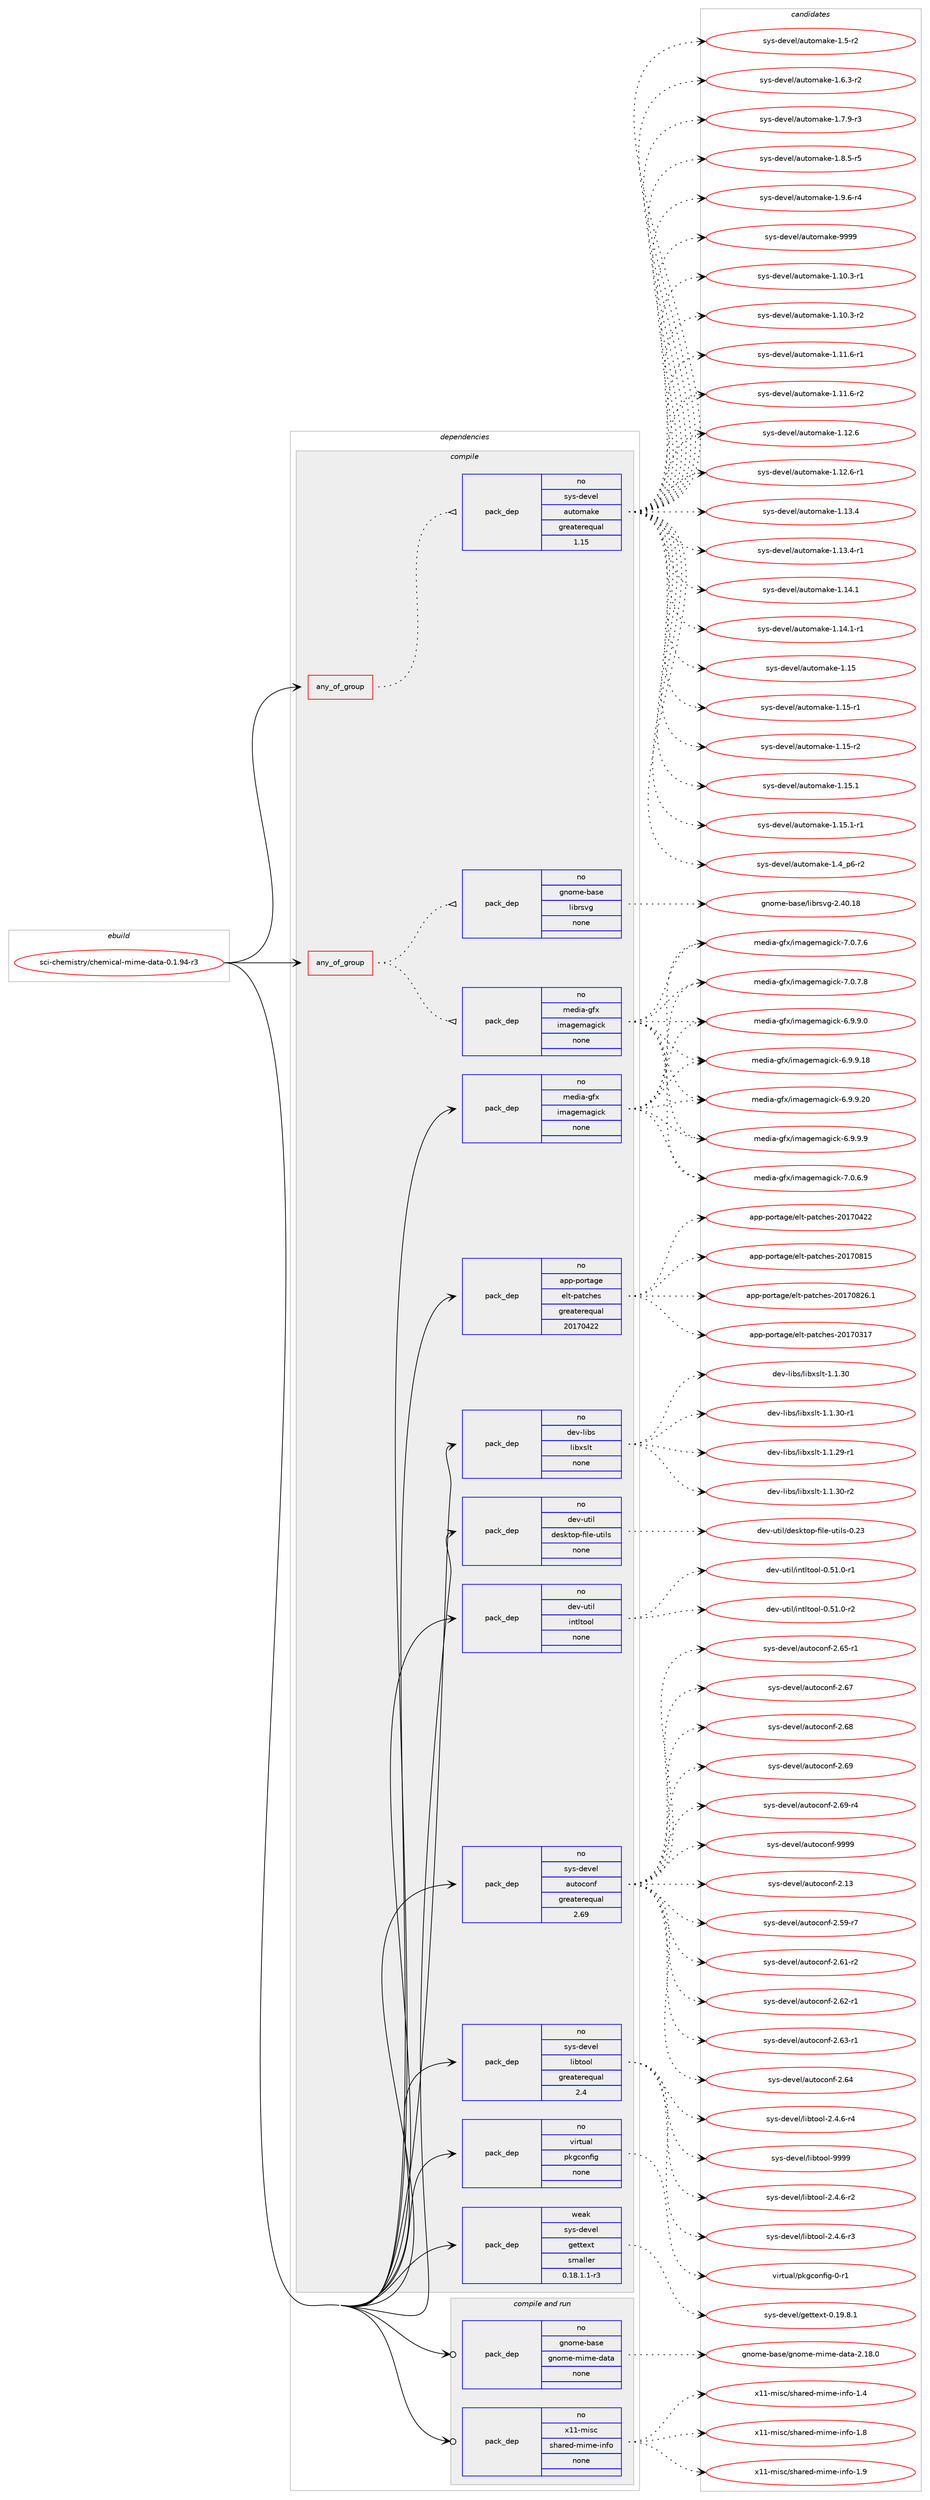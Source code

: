 digraph prolog {

# *************
# Graph options
# *************

newrank=true;
concentrate=true;
compound=true;
graph [rankdir=LR,fontname=Helvetica,fontsize=10,ranksep=1.5];#, ranksep=2.5, nodesep=0.2];
edge  [arrowhead=vee];
node  [fontname=Helvetica,fontsize=10];

# **********
# The ebuild
# **********

subgraph cluster_leftcol {
color=gray;
rank=same;
label=<<i>ebuild</i>>;
id [label="sci-chemistry/chemical-mime-data-0.1.94-r3", color=red, width=4, href="../sci-chemistry/chemical-mime-data-0.1.94-r3.svg"];
}

# ****************
# The dependencies
# ****************

subgraph cluster_midcol {
color=gray;
label=<<i>dependencies</i>>;
subgraph cluster_compile {
fillcolor="#eeeeee";
style=filled;
label=<<i>compile</i>>;
subgraph any7506 {
dependency445955 [label=<<TABLE BORDER="0" CELLBORDER="1" CELLSPACING="0" CELLPADDING="4"><TR><TD CELLPADDING="10">any_of_group</TD></TR></TABLE>>, shape=none, color=red];subgraph pack328671 {
dependency445956 [label=<<TABLE BORDER="0" CELLBORDER="1" CELLSPACING="0" CELLPADDING="4" WIDTH="220"><TR><TD ROWSPAN="6" CELLPADDING="30">pack_dep</TD></TR><TR><TD WIDTH="110">no</TD></TR><TR><TD>gnome-base</TD></TR><TR><TD>librsvg</TD></TR><TR><TD>none</TD></TR><TR><TD></TD></TR></TABLE>>, shape=none, color=blue];
}
dependency445955:e -> dependency445956:w [weight=20,style="dotted",arrowhead="oinv"];
subgraph pack328672 {
dependency445957 [label=<<TABLE BORDER="0" CELLBORDER="1" CELLSPACING="0" CELLPADDING="4" WIDTH="220"><TR><TD ROWSPAN="6" CELLPADDING="30">pack_dep</TD></TR><TR><TD WIDTH="110">no</TD></TR><TR><TD>media-gfx</TD></TR><TR><TD>imagemagick</TD></TR><TR><TD>none</TD></TR><TR><TD></TD></TR></TABLE>>, shape=none, color=blue];
}
dependency445955:e -> dependency445957:w [weight=20,style="dotted",arrowhead="oinv"];
}
id:e -> dependency445955:w [weight=20,style="solid",arrowhead="vee"];
subgraph any7507 {
dependency445958 [label=<<TABLE BORDER="0" CELLBORDER="1" CELLSPACING="0" CELLPADDING="4"><TR><TD CELLPADDING="10">any_of_group</TD></TR></TABLE>>, shape=none, color=red];subgraph pack328673 {
dependency445959 [label=<<TABLE BORDER="0" CELLBORDER="1" CELLSPACING="0" CELLPADDING="4" WIDTH="220"><TR><TD ROWSPAN="6" CELLPADDING="30">pack_dep</TD></TR><TR><TD WIDTH="110">no</TD></TR><TR><TD>sys-devel</TD></TR><TR><TD>automake</TD></TR><TR><TD>greaterequal</TD></TR><TR><TD>1.15</TD></TR></TABLE>>, shape=none, color=blue];
}
dependency445958:e -> dependency445959:w [weight=20,style="dotted",arrowhead="oinv"];
}
id:e -> dependency445958:w [weight=20,style="solid",arrowhead="vee"];
subgraph pack328674 {
dependency445960 [label=<<TABLE BORDER="0" CELLBORDER="1" CELLSPACING="0" CELLPADDING="4" WIDTH="220"><TR><TD ROWSPAN="6" CELLPADDING="30">pack_dep</TD></TR><TR><TD WIDTH="110">no</TD></TR><TR><TD>app-portage</TD></TR><TR><TD>elt-patches</TD></TR><TR><TD>greaterequal</TD></TR><TR><TD>20170422</TD></TR></TABLE>>, shape=none, color=blue];
}
id:e -> dependency445960:w [weight=20,style="solid",arrowhead="vee"];
subgraph pack328675 {
dependency445961 [label=<<TABLE BORDER="0" CELLBORDER="1" CELLSPACING="0" CELLPADDING="4" WIDTH="220"><TR><TD ROWSPAN="6" CELLPADDING="30">pack_dep</TD></TR><TR><TD WIDTH="110">no</TD></TR><TR><TD>dev-libs</TD></TR><TR><TD>libxslt</TD></TR><TR><TD>none</TD></TR><TR><TD></TD></TR></TABLE>>, shape=none, color=blue];
}
id:e -> dependency445961:w [weight=20,style="solid",arrowhead="vee"];
subgraph pack328676 {
dependency445962 [label=<<TABLE BORDER="0" CELLBORDER="1" CELLSPACING="0" CELLPADDING="4" WIDTH="220"><TR><TD ROWSPAN="6" CELLPADDING="30">pack_dep</TD></TR><TR><TD WIDTH="110">no</TD></TR><TR><TD>dev-util</TD></TR><TR><TD>desktop-file-utils</TD></TR><TR><TD>none</TD></TR><TR><TD></TD></TR></TABLE>>, shape=none, color=blue];
}
id:e -> dependency445962:w [weight=20,style="solid",arrowhead="vee"];
subgraph pack328677 {
dependency445963 [label=<<TABLE BORDER="0" CELLBORDER="1" CELLSPACING="0" CELLPADDING="4" WIDTH="220"><TR><TD ROWSPAN="6" CELLPADDING="30">pack_dep</TD></TR><TR><TD WIDTH="110">no</TD></TR><TR><TD>dev-util</TD></TR><TR><TD>intltool</TD></TR><TR><TD>none</TD></TR><TR><TD></TD></TR></TABLE>>, shape=none, color=blue];
}
id:e -> dependency445963:w [weight=20,style="solid",arrowhead="vee"];
subgraph pack328678 {
dependency445964 [label=<<TABLE BORDER="0" CELLBORDER="1" CELLSPACING="0" CELLPADDING="4" WIDTH="220"><TR><TD ROWSPAN="6" CELLPADDING="30">pack_dep</TD></TR><TR><TD WIDTH="110">no</TD></TR><TR><TD>media-gfx</TD></TR><TR><TD>imagemagick</TD></TR><TR><TD>none</TD></TR><TR><TD></TD></TR></TABLE>>, shape=none, color=blue];
}
id:e -> dependency445964:w [weight=20,style="solid",arrowhead="vee"];
subgraph pack328679 {
dependency445965 [label=<<TABLE BORDER="0" CELLBORDER="1" CELLSPACING="0" CELLPADDING="4" WIDTH="220"><TR><TD ROWSPAN="6" CELLPADDING="30">pack_dep</TD></TR><TR><TD WIDTH="110">no</TD></TR><TR><TD>sys-devel</TD></TR><TR><TD>autoconf</TD></TR><TR><TD>greaterequal</TD></TR><TR><TD>2.69</TD></TR></TABLE>>, shape=none, color=blue];
}
id:e -> dependency445965:w [weight=20,style="solid",arrowhead="vee"];
subgraph pack328680 {
dependency445966 [label=<<TABLE BORDER="0" CELLBORDER="1" CELLSPACING="0" CELLPADDING="4" WIDTH="220"><TR><TD ROWSPAN="6" CELLPADDING="30">pack_dep</TD></TR><TR><TD WIDTH="110">no</TD></TR><TR><TD>sys-devel</TD></TR><TR><TD>libtool</TD></TR><TR><TD>greaterequal</TD></TR><TR><TD>2.4</TD></TR></TABLE>>, shape=none, color=blue];
}
id:e -> dependency445966:w [weight=20,style="solid",arrowhead="vee"];
subgraph pack328681 {
dependency445967 [label=<<TABLE BORDER="0" CELLBORDER="1" CELLSPACING="0" CELLPADDING="4" WIDTH="220"><TR><TD ROWSPAN="6" CELLPADDING="30">pack_dep</TD></TR><TR><TD WIDTH="110">no</TD></TR><TR><TD>virtual</TD></TR><TR><TD>pkgconfig</TD></TR><TR><TD>none</TD></TR><TR><TD></TD></TR></TABLE>>, shape=none, color=blue];
}
id:e -> dependency445967:w [weight=20,style="solid",arrowhead="vee"];
subgraph pack328682 {
dependency445968 [label=<<TABLE BORDER="0" CELLBORDER="1" CELLSPACING="0" CELLPADDING="4" WIDTH="220"><TR><TD ROWSPAN="6" CELLPADDING="30">pack_dep</TD></TR><TR><TD WIDTH="110">weak</TD></TR><TR><TD>sys-devel</TD></TR><TR><TD>gettext</TD></TR><TR><TD>smaller</TD></TR><TR><TD>0.18.1.1-r3</TD></TR></TABLE>>, shape=none, color=blue];
}
id:e -> dependency445968:w [weight=20,style="solid",arrowhead="vee"];
}
subgraph cluster_compileandrun {
fillcolor="#eeeeee";
style=filled;
label=<<i>compile and run</i>>;
subgraph pack328683 {
dependency445969 [label=<<TABLE BORDER="0" CELLBORDER="1" CELLSPACING="0" CELLPADDING="4" WIDTH="220"><TR><TD ROWSPAN="6" CELLPADDING="30">pack_dep</TD></TR><TR><TD WIDTH="110">no</TD></TR><TR><TD>gnome-base</TD></TR><TR><TD>gnome-mime-data</TD></TR><TR><TD>none</TD></TR><TR><TD></TD></TR></TABLE>>, shape=none, color=blue];
}
id:e -> dependency445969:w [weight=20,style="solid",arrowhead="odotvee"];
subgraph pack328684 {
dependency445970 [label=<<TABLE BORDER="0" CELLBORDER="1" CELLSPACING="0" CELLPADDING="4" WIDTH="220"><TR><TD ROWSPAN="6" CELLPADDING="30">pack_dep</TD></TR><TR><TD WIDTH="110">no</TD></TR><TR><TD>x11-misc</TD></TR><TR><TD>shared-mime-info</TD></TR><TR><TD>none</TD></TR><TR><TD></TD></TR></TABLE>>, shape=none, color=blue];
}
id:e -> dependency445970:w [weight=20,style="solid",arrowhead="odotvee"];
}
subgraph cluster_run {
fillcolor="#eeeeee";
style=filled;
label=<<i>run</i>>;
}
}

# **************
# The candidates
# **************

subgraph cluster_choices {
rank=same;
color=gray;
label=<<i>candidates</i>>;

subgraph choice328671 {
color=black;
nodesep=1;
choice10311011110910145989711510147108105981141151181034550465248464956 [label="gnome-base/librsvg-2.40.18", color=red, width=4,href="../gnome-base/librsvg-2.40.18.svg"];
dependency445956:e -> choice10311011110910145989711510147108105981141151181034550465248464956:w [style=dotted,weight="100"];
}
subgraph choice328672 {
color=black;
nodesep=1;
choice1091011001059745103102120471051099710310110997103105991074554465746574648 [label="media-gfx/imagemagick-6.9.9.0", color=red, width=4,href="../media-gfx/imagemagick-6.9.9.0.svg"];
choice109101100105974510310212047105109971031011099710310599107455446574657464956 [label="media-gfx/imagemagick-6.9.9.18", color=red, width=4,href="../media-gfx/imagemagick-6.9.9.18.svg"];
choice109101100105974510310212047105109971031011099710310599107455446574657465048 [label="media-gfx/imagemagick-6.9.9.20", color=red, width=4,href="../media-gfx/imagemagick-6.9.9.20.svg"];
choice1091011001059745103102120471051099710310110997103105991074554465746574657 [label="media-gfx/imagemagick-6.9.9.9", color=red, width=4,href="../media-gfx/imagemagick-6.9.9.9.svg"];
choice1091011001059745103102120471051099710310110997103105991074555464846544657 [label="media-gfx/imagemagick-7.0.6.9", color=red, width=4,href="../media-gfx/imagemagick-7.0.6.9.svg"];
choice1091011001059745103102120471051099710310110997103105991074555464846554654 [label="media-gfx/imagemagick-7.0.7.6", color=red, width=4,href="../media-gfx/imagemagick-7.0.7.6.svg"];
choice1091011001059745103102120471051099710310110997103105991074555464846554656 [label="media-gfx/imagemagick-7.0.7.8", color=red, width=4,href="../media-gfx/imagemagick-7.0.7.8.svg"];
dependency445957:e -> choice1091011001059745103102120471051099710310110997103105991074554465746574648:w [style=dotted,weight="100"];
dependency445957:e -> choice109101100105974510310212047105109971031011099710310599107455446574657464956:w [style=dotted,weight="100"];
dependency445957:e -> choice109101100105974510310212047105109971031011099710310599107455446574657465048:w [style=dotted,weight="100"];
dependency445957:e -> choice1091011001059745103102120471051099710310110997103105991074554465746574657:w [style=dotted,weight="100"];
dependency445957:e -> choice1091011001059745103102120471051099710310110997103105991074555464846544657:w [style=dotted,weight="100"];
dependency445957:e -> choice1091011001059745103102120471051099710310110997103105991074555464846554654:w [style=dotted,weight="100"];
dependency445957:e -> choice1091011001059745103102120471051099710310110997103105991074555464846554656:w [style=dotted,weight="100"];
}
subgraph choice328673 {
color=black;
nodesep=1;
choice11512111545100101118101108479711711611110997107101454946494846514511449 [label="sys-devel/automake-1.10.3-r1", color=red, width=4,href="../sys-devel/automake-1.10.3-r1.svg"];
choice11512111545100101118101108479711711611110997107101454946494846514511450 [label="sys-devel/automake-1.10.3-r2", color=red, width=4,href="../sys-devel/automake-1.10.3-r2.svg"];
choice11512111545100101118101108479711711611110997107101454946494946544511449 [label="sys-devel/automake-1.11.6-r1", color=red, width=4,href="../sys-devel/automake-1.11.6-r1.svg"];
choice11512111545100101118101108479711711611110997107101454946494946544511450 [label="sys-devel/automake-1.11.6-r2", color=red, width=4,href="../sys-devel/automake-1.11.6-r2.svg"];
choice1151211154510010111810110847971171161111099710710145494649504654 [label="sys-devel/automake-1.12.6", color=red, width=4,href="../sys-devel/automake-1.12.6.svg"];
choice11512111545100101118101108479711711611110997107101454946495046544511449 [label="sys-devel/automake-1.12.6-r1", color=red, width=4,href="../sys-devel/automake-1.12.6-r1.svg"];
choice1151211154510010111810110847971171161111099710710145494649514652 [label="sys-devel/automake-1.13.4", color=red, width=4,href="../sys-devel/automake-1.13.4.svg"];
choice11512111545100101118101108479711711611110997107101454946495146524511449 [label="sys-devel/automake-1.13.4-r1", color=red, width=4,href="../sys-devel/automake-1.13.4-r1.svg"];
choice1151211154510010111810110847971171161111099710710145494649524649 [label="sys-devel/automake-1.14.1", color=red, width=4,href="../sys-devel/automake-1.14.1.svg"];
choice11512111545100101118101108479711711611110997107101454946495246494511449 [label="sys-devel/automake-1.14.1-r1", color=red, width=4,href="../sys-devel/automake-1.14.1-r1.svg"];
choice115121115451001011181011084797117116111109971071014549464953 [label="sys-devel/automake-1.15", color=red, width=4,href="../sys-devel/automake-1.15.svg"];
choice1151211154510010111810110847971171161111099710710145494649534511449 [label="sys-devel/automake-1.15-r1", color=red, width=4,href="../sys-devel/automake-1.15-r1.svg"];
choice1151211154510010111810110847971171161111099710710145494649534511450 [label="sys-devel/automake-1.15-r2", color=red, width=4,href="../sys-devel/automake-1.15-r2.svg"];
choice1151211154510010111810110847971171161111099710710145494649534649 [label="sys-devel/automake-1.15.1", color=red, width=4,href="../sys-devel/automake-1.15.1.svg"];
choice11512111545100101118101108479711711611110997107101454946495346494511449 [label="sys-devel/automake-1.15.1-r1", color=red, width=4,href="../sys-devel/automake-1.15.1-r1.svg"];
choice115121115451001011181011084797117116111109971071014549465295112544511450 [label="sys-devel/automake-1.4_p6-r2", color=red, width=4,href="../sys-devel/automake-1.4_p6-r2.svg"];
choice11512111545100101118101108479711711611110997107101454946534511450 [label="sys-devel/automake-1.5-r2", color=red, width=4,href="../sys-devel/automake-1.5-r2.svg"];
choice115121115451001011181011084797117116111109971071014549465446514511450 [label="sys-devel/automake-1.6.3-r2", color=red, width=4,href="../sys-devel/automake-1.6.3-r2.svg"];
choice115121115451001011181011084797117116111109971071014549465546574511451 [label="sys-devel/automake-1.7.9-r3", color=red, width=4,href="../sys-devel/automake-1.7.9-r3.svg"];
choice115121115451001011181011084797117116111109971071014549465646534511453 [label="sys-devel/automake-1.8.5-r5", color=red, width=4,href="../sys-devel/automake-1.8.5-r5.svg"];
choice115121115451001011181011084797117116111109971071014549465746544511452 [label="sys-devel/automake-1.9.6-r4", color=red, width=4,href="../sys-devel/automake-1.9.6-r4.svg"];
choice115121115451001011181011084797117116111109971071014557575757 [label="sys-devel/automake-9999", color=red, width=4,href="../sys-devel/automake-9999.svg"];
dependency445959:e -> choice11512111545100101118101108479711711611110997107101454946494846514511449:w [style=dotted,weight="100"];
dependency445959:e -> choice11512111545100101118101108479711711611110997107101454946494846514511450:w [style=dotted,weight="100"];
dependency445959:e -> choice11512111545100101118101108479711711611110997107101454946494946544511449:w [style=dotted,weight="100"];
dependency445959:e -> choice11512111545100101118101108479711711611110997107101454946494946544511450:w [style=dotted,weight="100"];
dependency445959:e -> choice1151211154510010111810110847971171161111099710710145494649504654:w [style=dotted,weight="100"];
dependency445959:e -> choice11512111545100101118101108479711711611110997107101454946495046544511449:w [style=dotted,weight="100"];
dependency445959:e -> choice1151211154510010111810110847971171161111099710710145494649514652:w [style=dotted,weight="100"];
dependency445959:e -> choice11512111545100101118101108479711711611110997107101454946495146524511449:w [style=dotted,weight="100"];
dependency445959:e -> choice1151211154510010111810110847971171161111099710710145494649524649:w [style=dotted,weight="100"];
dependency445959:e -> choice11512111545100101118101108479711711611110997107101454946495246494511449:w [style=dotted,weight="100"];
dependency445959:e -> choice115121115451001011181011084797117116111109971071014549464953:w [style=dotted,weight="100"];
dependency445959:e -> choice1151211154510010111810110847971171161111099710710145494649534511449:w [style=dotted,weight="100"];
dependency445959:e -> choice1151211154510010111810110847971171161111099710710145494649534511450:w [style=dotted,weight="100"];
dependency445959:e -> choice1151211154510010111810110847971171161111099710710145494649534649:w [style=dotted,weight="100"];
dependency445959:e -> choice11512111545100101118101108479711711611110997107101454946495346494511449:w [style=dotted,weight="100"];
dependency445959:e -> choice115121115451001011181011084797117116111109971071014549465295112544511450:w [style=dotted,weight="100"];
dependency445959:e -> choice11512111545100101118101108479711711611110997107101454946534511450:w [style=dotted,weight="100"];
dependency445959:e -> choice115121115451001011181011084797117116111109971071014549465446514511450:w [style=dotted,weight="100"];
dependency445959:e -> choice115121115451001011181011084797117116111109971071014549465546574511451:w [style=dotted,weight="100"];
dependency445959:e -> choice115121115451001011181011084797117116111109971071014549465646534511453:w [style=dotted,weight="100"];
dependency445959:e -> choice115121115451001011181011084797117116111109971071014549465746544511452:w [style=dotted,weight="100"];
dependency445959:e -> choice115121115451001011181011084797117116111109971071014557575757:w [style=dotted,weight="100"];
}
subgraph choice328674 {
color=black;
nodesep=1;
choice97112112451121111141169710310147101108116451129711699104101115455048495548514955 [label="app-portage/elt-patches-20170317", color=red, width=4,href="../app-portage/elt-patches-20170317.svg"];
choice97112112451121111141169710310147101108116451129711699104101115455048495548525050 [label="app-portage/elt-patches-20170422", color=red, width=4,href="../app-portage/elt-patches-20170422.svg"];
choice97112112451121111141169710310147101108116451129711699104101115455048495548564953 [label="app-portage/elt-patches-20170815", color=red, width=4,href="../app-portage/elt-patches-20170815.svg"];
choice971121124511211111411697103101471011081164511297116991041011154550484955485650544649 [label="app-portage/elt-patches-20170826.1", color=red, width=4,href="../app-portage/elt-patches-20170826.1.svg"];
dependency445960:e -> choice97112112451121111141169710310147101108116451129711699104101115455048495548514955:w [style=dotted,weight="100"];
dependency445960:e -> choice97112112451121111141169710310147101108116451129711699104101115455048495548525050:w [style=dotted,weight="100"];
dependency445960:e -> choice97112112451121111141169710310147101108116451129711699104101115455048495548564953:w [style=dotted,weight="100"];
dependency445960:e -> choice971121124511211111411697103101471011081164511297116991041011154550484955485650544649:w [style=dotted,weight="100"];
}
subgraph choice328675 {
color=black;
nodesep=1;
choice10010111845108105981154710810598120115108116454946494650574511449 [label="dev-libs/libxslt-1.1.29-r1", color=red, width=4,href="../dev-libs/libxslt-1.1.29-r1.svg"];
choice1001011184510810598115471081059812011510811645494649465148 [label="dev-libs/libxslt-1.1.30", color=red, width=4,href="../dev-libs/libxslt-1.1.30.svg"];
choice10010111845108105981154710810598120115108116454946494651484511449 [label="dev-libs/libxslt-1.1.30-r1", color=red, width=4,href="../dev-libs/libxslt-1.1.30-r1.svg"];
choice10010111845108105981154710810598120115108116454946494651484511450 [label="dev-libs/libxslt-1.1.30-r2", color=red, width=4,href="../dev-libs/libxslt-1.1.30-r2.svg"];
dependency445961:e -> choice10010111845108105981154710810598120115108116454946494650574511449:w [style=dotted,weight="100"];
dependency445961:e -> choice1001011184510810598115471081059812011510811645494649465148:w [style=dotted,weight="100"];
dependency445961:e -> choice10010111845108105981154710810598120115108116454946494651484511449:w [style=dotted,weight="100"];
dependency445961:e -> choice10010111845108105981154710810598120115108116454946494651484511450:w [style=dotted,weight="100"];
}
subgraph choice328676 {
color=black;
nodesep=1;
choice100101118451171161051084710010111510711611111245102105108101451171161051081154548465051 [label="dev-util/desktop-file-utils-0.23", color=red, width=4,href="../dev-util/desktop-file-utils-0.23.svg"];
dependency445962:e -> choice100101118451171161051084710010111510711611111245102105108101451171161051081154548465051:w [style=dotted,weight="100"];
}
subgraph choice328677 {
color=black;
nodesep=1;
choice1001011184511711610510847105110116108116111111108454846534946484511449 [label="dev-util/intltool-0.51.0-r1", color=red, width=4,href="../dev-util/intltool-0.51.0-r1.svg"];
choice1001011184511711610510847105110116108116111111108454846534946484511450 [label="dev-util/intltool-0.51.0-r2", color=red, width=4,href="../dev-util/intltool-0.51.0-r2.svg"];
dependency445963:e -> choice1001011184511711610510847105110116108116111111108454846534946484511449:w [style=dotted,weight="100"];
dependency445963:e -> choice1001011184511711610510847105110116108116111111108454846534946484511450:w [style=dotted,weight="100"];
}
subgraph choice328678 {
color=black;
nodesep=1;
choice1091011001059745103102120471051099710310110997103105991074554465746574648 [label="media-gfx/imagemagick-6.9.9.0", color=red, width=4,href="../media-gfx/imagemagick-6.9.9.0.svg"];
choice109101100105974510310212047105109971031011099710310599107455446574657464956 [label="media-gfx/imagemagick-6.9.9.18", color=red, width=4,href="../media-gfx/imagemagick-6.9.9.18.svg"];
choice109101100105974510310212047105109971031011099710310599107455446574657465048 [label="media-gfx/imagemagick-6.9.9.20", color=red, width=4,href="../media-gfx/imagemagick-6.9.9.20.svg"];
choice1091011001059745103102120471051099710310110997103105991074554465746574657 [label="media-gfx/imagemagick-6.9.9.9", color=red, width=4,href="../media-gfx/imagemagick-6.9.9.9.svg"];
choice1091011001059745103102120471051099710310110997103105991074555464846544657 [label="media-gfx/imagemagick-7.0.6.9", color=red, width=4,href="../media-gfx/imagemagick-7.0.6.9.svg"];
choice1091011001059745103102120471051099710310110997103105991074555464846554654 [label="media-gfx/imagemagick-7.0.7.6", color=red, width=4,href="../media-gfx/imagemagick-7.0.7.6.svg"];
choice1091011001059745103102120471051099710310110997103105991074555464846554656 [label="media-gfx/imagemagick-7.0.7.8", color=red, width=4,href="../media-gfx/imagemagick-7.0.7.8.svg"];
dependency445964:e -> choice1091011001059745103102120471051099710310110997103105991074554465746574648:w [style=dotted,weight="100"];
dependency445964:e -> choice109101100105974510310212047105109971031011099710310599107455446574657464956:w [style=dotted,weight="100"];
dependency445964:e -> choice109101100105974510310212047105109971031011099710310599107455446574657465048:w [style=dotted,weight="100"];
dependency445964:e -> choice1091011001059745103102120471051099710310110997103105991074554465746574657:w [style=dotted,weight="100"];
dependency445964:e -> choice1091011001059745103102120471051099710310110997103105991074555464846544657:w [style=dotted,weight="100"];
dependency445964:e -> choice1091011001059745103102120471051099710310110997103105991074555464846554654:w [style=dotted,weight="100"];
dependency445964:e -> choice1091011001059745103102120471051099710310110997103105991074555464846554656:w [style=dotted,weight="100"];
}
subgraph choice328679 {
color=black;
nodesep=1;
choice115121115451001011181011084797117116111991111101024550464951 [label="sys-devel/autoconf-2.13", color=red, width=4,href="../sys-devel/autoconf-2.13.svg"];
choice1151211154510010111810110847971171161119911111010245504653574511455 [label="sys-devel/autoconf-2.59-r7", color=red, width=4,href="../sys-devel/autoconf-2.59-r7.svg"];
choice1151211154510010111810110847971171161119911111010245504654494511450 [label="sys-devel/autoconf-2.61-r2", color=red, width=4,href="../sys-devel/autoconf-2.61-r2.svg"];
choice1151211154510010111810110847971171161119911111010245504654504511449 [label="sys-devel/autoconf-2.62-r1", color=red, width=4,href="../sys-devel/autoconf-2.62-r1.svg"];
choice1151211154510010111810110847971171161119911111010245504654514511449 [label="sys-devel/autoconf-2.63-r1", color=red, width=4,href="../sys-devel/autoconf-2.63-r1.svg"];
choice115121115451001011181011084797117116111991111101024550465452 [label="sys-devel/autoconf-2.64", color=red, width=4,href="../sys-devel/autoconf-2.64.svg"];
choice1151211154510010111810110847971171161119911111010245504654534511449 [label="sys-devel/autoconf-2.65-r1", color=red, width=4,href="../sys-devel/autoconf-2.65-r1.svg"];
choice115121115451001011181011084797117116111991111101024550465455 [label="sys-devel/autoconf-2.67", color=red, width=4,href="../sys-devel/autoconf-2.67.svg"];
choice115121115451001011181011084797117116111991111101024550465456 [label="sys-devel/autoconf-2.68", color=red, width=4,href="../sys-devel/autoconf-2.68.svg"];
choice115121115451001011181011084797117116111991111101024550465457 [label="sys-devel/autoconf-2.69", color=red, width=4,href="../sys-devel/autoconf-2.69.svg"];
choice1151211154510010111810110847971171161119911111010245504654574511452 [label="sys-devel/autoconf-2.69-r4", color=red, width=4,href="../sys-devel/autoconf-2.69-r4.svg"];
choice115121115451001011181011084797117116111991111101024557575757 [label="sys-devel/autoconf-9999", color=red, width=4,href="../sys-devel/autoconf-9999.svg"];
dependency445965:e -> choice115121115451001011181011084797117116111991111101024550464951:w [style=dotted,weight="100"];
dependency445965:e -> choice1151211154510010111810110847971171161119911111010245504653574511455:w [style=dotted,weight="100"];
dependency445965:e -> choice1151211154510010111810110847971171161119911111010245504654494511450:w [style=dotted,weight="100"];
dependency445965:e -> choice1151211154510010111810110847971171161119911111010245504654504511449:w [style=dotted,weight="100"];
dependency445965:e -> choice1151211154510010111810110847971171161119911111010245504654514511449:w [style=dotted,weight="100"];
dependency445965:e -> choice115121115451001011181011084797117116111991111101024550465452:w [style=dotted,weight="100"];
dependency445965:e -> choice1151211154510010111810110847971171161119911111010245504654534511449:w [style=dotted,weight="100"];
dependency445965:e -> choice115121115451001011181011084797117116111991111101024550465455:w [style=dotted,weight="100"];
dependency445965:e -> choice115121115451001011181011084797117116111991111101024550465456:w [style=dotted,weight="100"];
dependency445965:e -> choice115121115451001011181011084797117116111991111101024550465457:w [style=dotted,weight="100"];
dependency445965:e -> choice1151211154510010111810110847971171161119911111010245504654574511452:w [style=dotted,weight="100"];
dependency445965:e -> choice115121115451001011181011084797117116111991111101024557575757:w [style=dotted,weight="100"];
}
subgraph choice328680 {
color=black;
nodesep=1;
choice1151211154510010111810110847108105981161111111084550465246544511450 [label="sys-devel/libtool-2.4.6-r2", color=red, width=4,href="../sys-devel/libtool-2.4.6-r2.svg"];
choice1151211154510010111810110847108105981161111111084550465246544511451 [label="sys-devel/libtool-2.4.6-r3", color=red, width=4,href="../sys-devel/libtool-2.4.6-r3.svg"];
choice1151211154510010111810110847108105981161111111084550465246544511452 [label="sys-devel/libtool-2.4.6-r4", color=red, width=4,href="../sys-devel/libtool-2.4.6-r4.svg"];
choice1151211154510010111810110847108105981161111111084557575757 [label="sys-devel/libtool-9999", color=red, width=4,href="../sys-devel/libtool-9999.svg"];
dependency445966:e -> choice1151211154510010111810110847108105981161111111084550465246544511450:w [style=dotted,weight="100"];
dependency445966:e -> choice1151211154510010111810110847108105981161111111084550465246544511451:w [style=dotted,weight="100"];
dependency445966:e -> choice1151211154510010111810110847108105981161111111084550465246544511452:w [style=dotted,weight="100"];
dependency445966:e -> choice1151211154510010111810110847108105981161111111084557575757:w [style=dotted,weight="100"];
}
subgraph choice328681 {
color=black;
nodesep=1;
choice11810511411611797108471121071039911111010210510345484511449 [label="virtual/pkgconfig-0-r1", color=red, width=4,href="../virtual/pkgconfig-0-r1.svg"];
dependency445967:e -> choice11810511411611797108471121071039911111010210510345484511449:w [style=dotted,weight="100"];
}
subgraph choice328682 {
color=black;
nodesep=1;
choice1151211154510010111810110847103101116116101120116454846495746564649 [label="sys-devel/gettext-0.19.8.1", color=red, width=4,href="../sys-devel/gettext-0.19.8.1.svg"];
dependency445968:e -> choice1151211154510010111810110847103101116116101120116454846495746564649:w [style=dotted,weight="100"];
}
subgraph choice328683 {
color=black;
nodesep=1;
choice103110111109101459897115101471031101111091014510910510910145100971169745504649564648 [label="gnome-base/gnome-mime-data-2.18.0", color=red, width=4,href="../gnome-base/gnome-mime-data-2.18.0.svg"];
dependency445969:e -> choice103110111109101459897115101471031101111091014510910510910145100971169745504649564648:w [style=dotted,weight="100"];
}
subgraph choice328684 {
color=black;
nodesep=1;
choice120494945109105115994711510497114101100451091051091014510511010211145494652 [label="x11-misc/shared-mime-info-1.4", color=red, width=4,href="../x11-misc/shared-mime-info-1.4.svg"];
choice120494945109105115994711510497114101100451091051091014510511010211145494656 [label="x11-misc/shared-mime-info-1.8", color=red, width=4,href="../x11-misc/shared-mime-info-1.8.svg"];
choice120494945109105115994711510497114101100451091051091014510511010211145494657 [label="x11-misc/shared-mime-info-1.9", color=red, width=4,href="../x11-misc/shared-mime-info-1.9.svg"];
dependency445970:e -> choice120494945109105115994711510497114101100451091051091014510511010211145494652:w [style=dotted,weight="100"];
dependency445970:e -> choice120494945109105115994711510497114101100451091051091014510511010211145494656:w [style=dotted,weight="100"];
dependency445970:e -> choice120494945109105115994711510497114101100451091051091014510511010211145494657:w [style=dotted,weight="100"];
}
}

}
